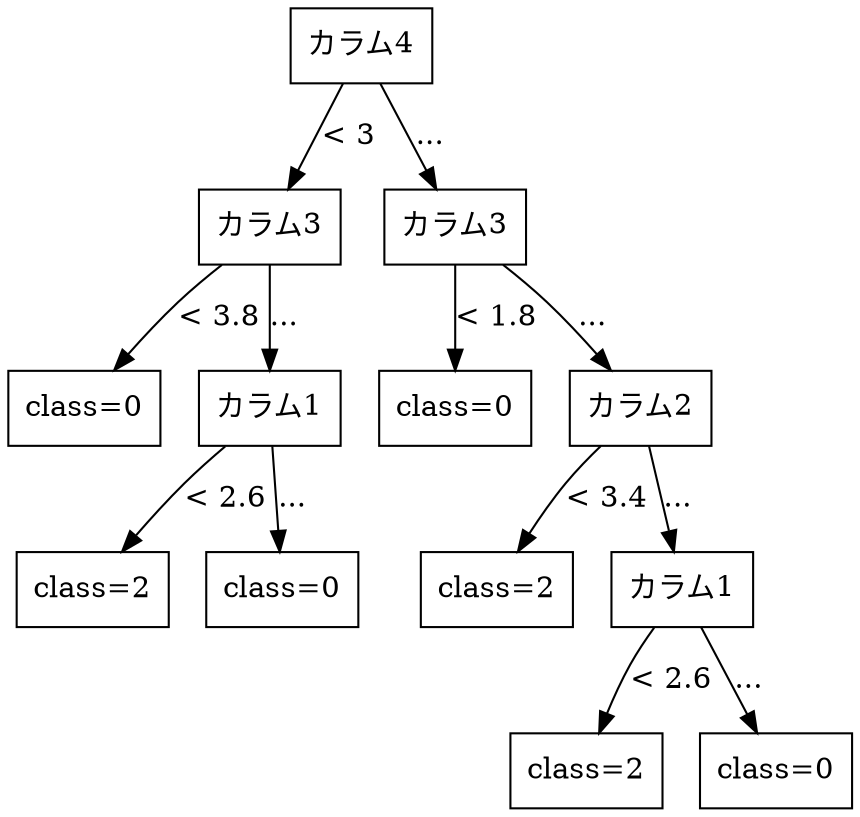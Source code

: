 digraph G {
node [shape=box];

0 [label="カラム4"];

1 [label="カラム3"];
6 [label="カラム3"];

0 -> 1 [label="< 3"];
0 -> 6 [label="..."];

2 [label="class=0"];
3 [label="カラム1"];
7 [label="class=0"];
8 [label="カラム2"];

1 -> 2 [label="< 3.8"];
1 -> 3 [label="..."];
6 -> 7 [label="< 1.8"];
6 -> 8 [label="..."];

4 [label="class=2"];
5 [label="class=0"];
9 [label="class=2"];
10 [label="カラム1"];

3 -> 4 [label="< 2.6"];
3 -> 5 [label="..."];
8 -> 9 [label="< 3.4"];
8 -> 10 [label="..."];

11 [label="class=2"];
12 [label="class=0"];

10 -> 11 [label="< 2.6"];
10 -> 12 [label="..."];

}